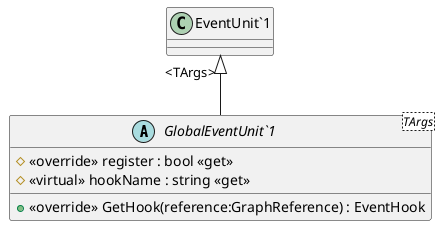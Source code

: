 @startuml
abstract class "GlobalEventUnit`1"<TArgs> {
    # <<override>> register : bool <<get>>
    # <<virtual>> hookName : string <<get>>
    + <<override>> GetHook(reference:GraphReference) : EventHook
}
"EventUnit`1" "<TArgs>" <|-- "GlobalEventUnit`1"
@enduml
